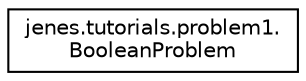 digraph "Representación gráfica de la clase"
{
  edge [fontname="Helvetica",fontsize="10",labelfontname="Helvetica",labelfontsize="10"];
  node [fontname="Helvetica",fontsize="10",shape=record];
  rankdir="LR";
  Node1 [label="jenes.tutorials.problem1.\lBooleanProblem",height=0.2,width=0.4,color="black", fillcolor="white", style="filled",URL="$classjenes_1_1tutorials_1_1problem1_1_1_boolean_problem.html"];
}
